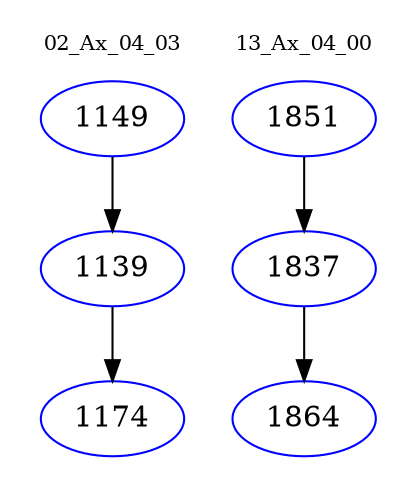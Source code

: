 digraph{
subgraph cluster_0 {
color = white
label = "02_Ax_04_03";
fontsize=10;
T0_1149 [label="1149", color="blue"]
T0_1149 -> T0_1139 [color="black"]
T0_1139 [label="1139", color="blue"]
T0_1139 -> T0_1174 [color="black"]
T0_1174 [label="1174", color="blue"]
}
subgraph cluster_1 {
color = white
label = "13_Ax_04_00";
fontsize=10;
T1_1851 [label="1851", color="blue"]
T1_1851 -> T1_1837 [color="black"]
T1_1837 [label="1837", color="blue"]
T1_1837 -> T1_1864 [color="black"]
T1_1864 [label="1864", color="blue"]
}
}
